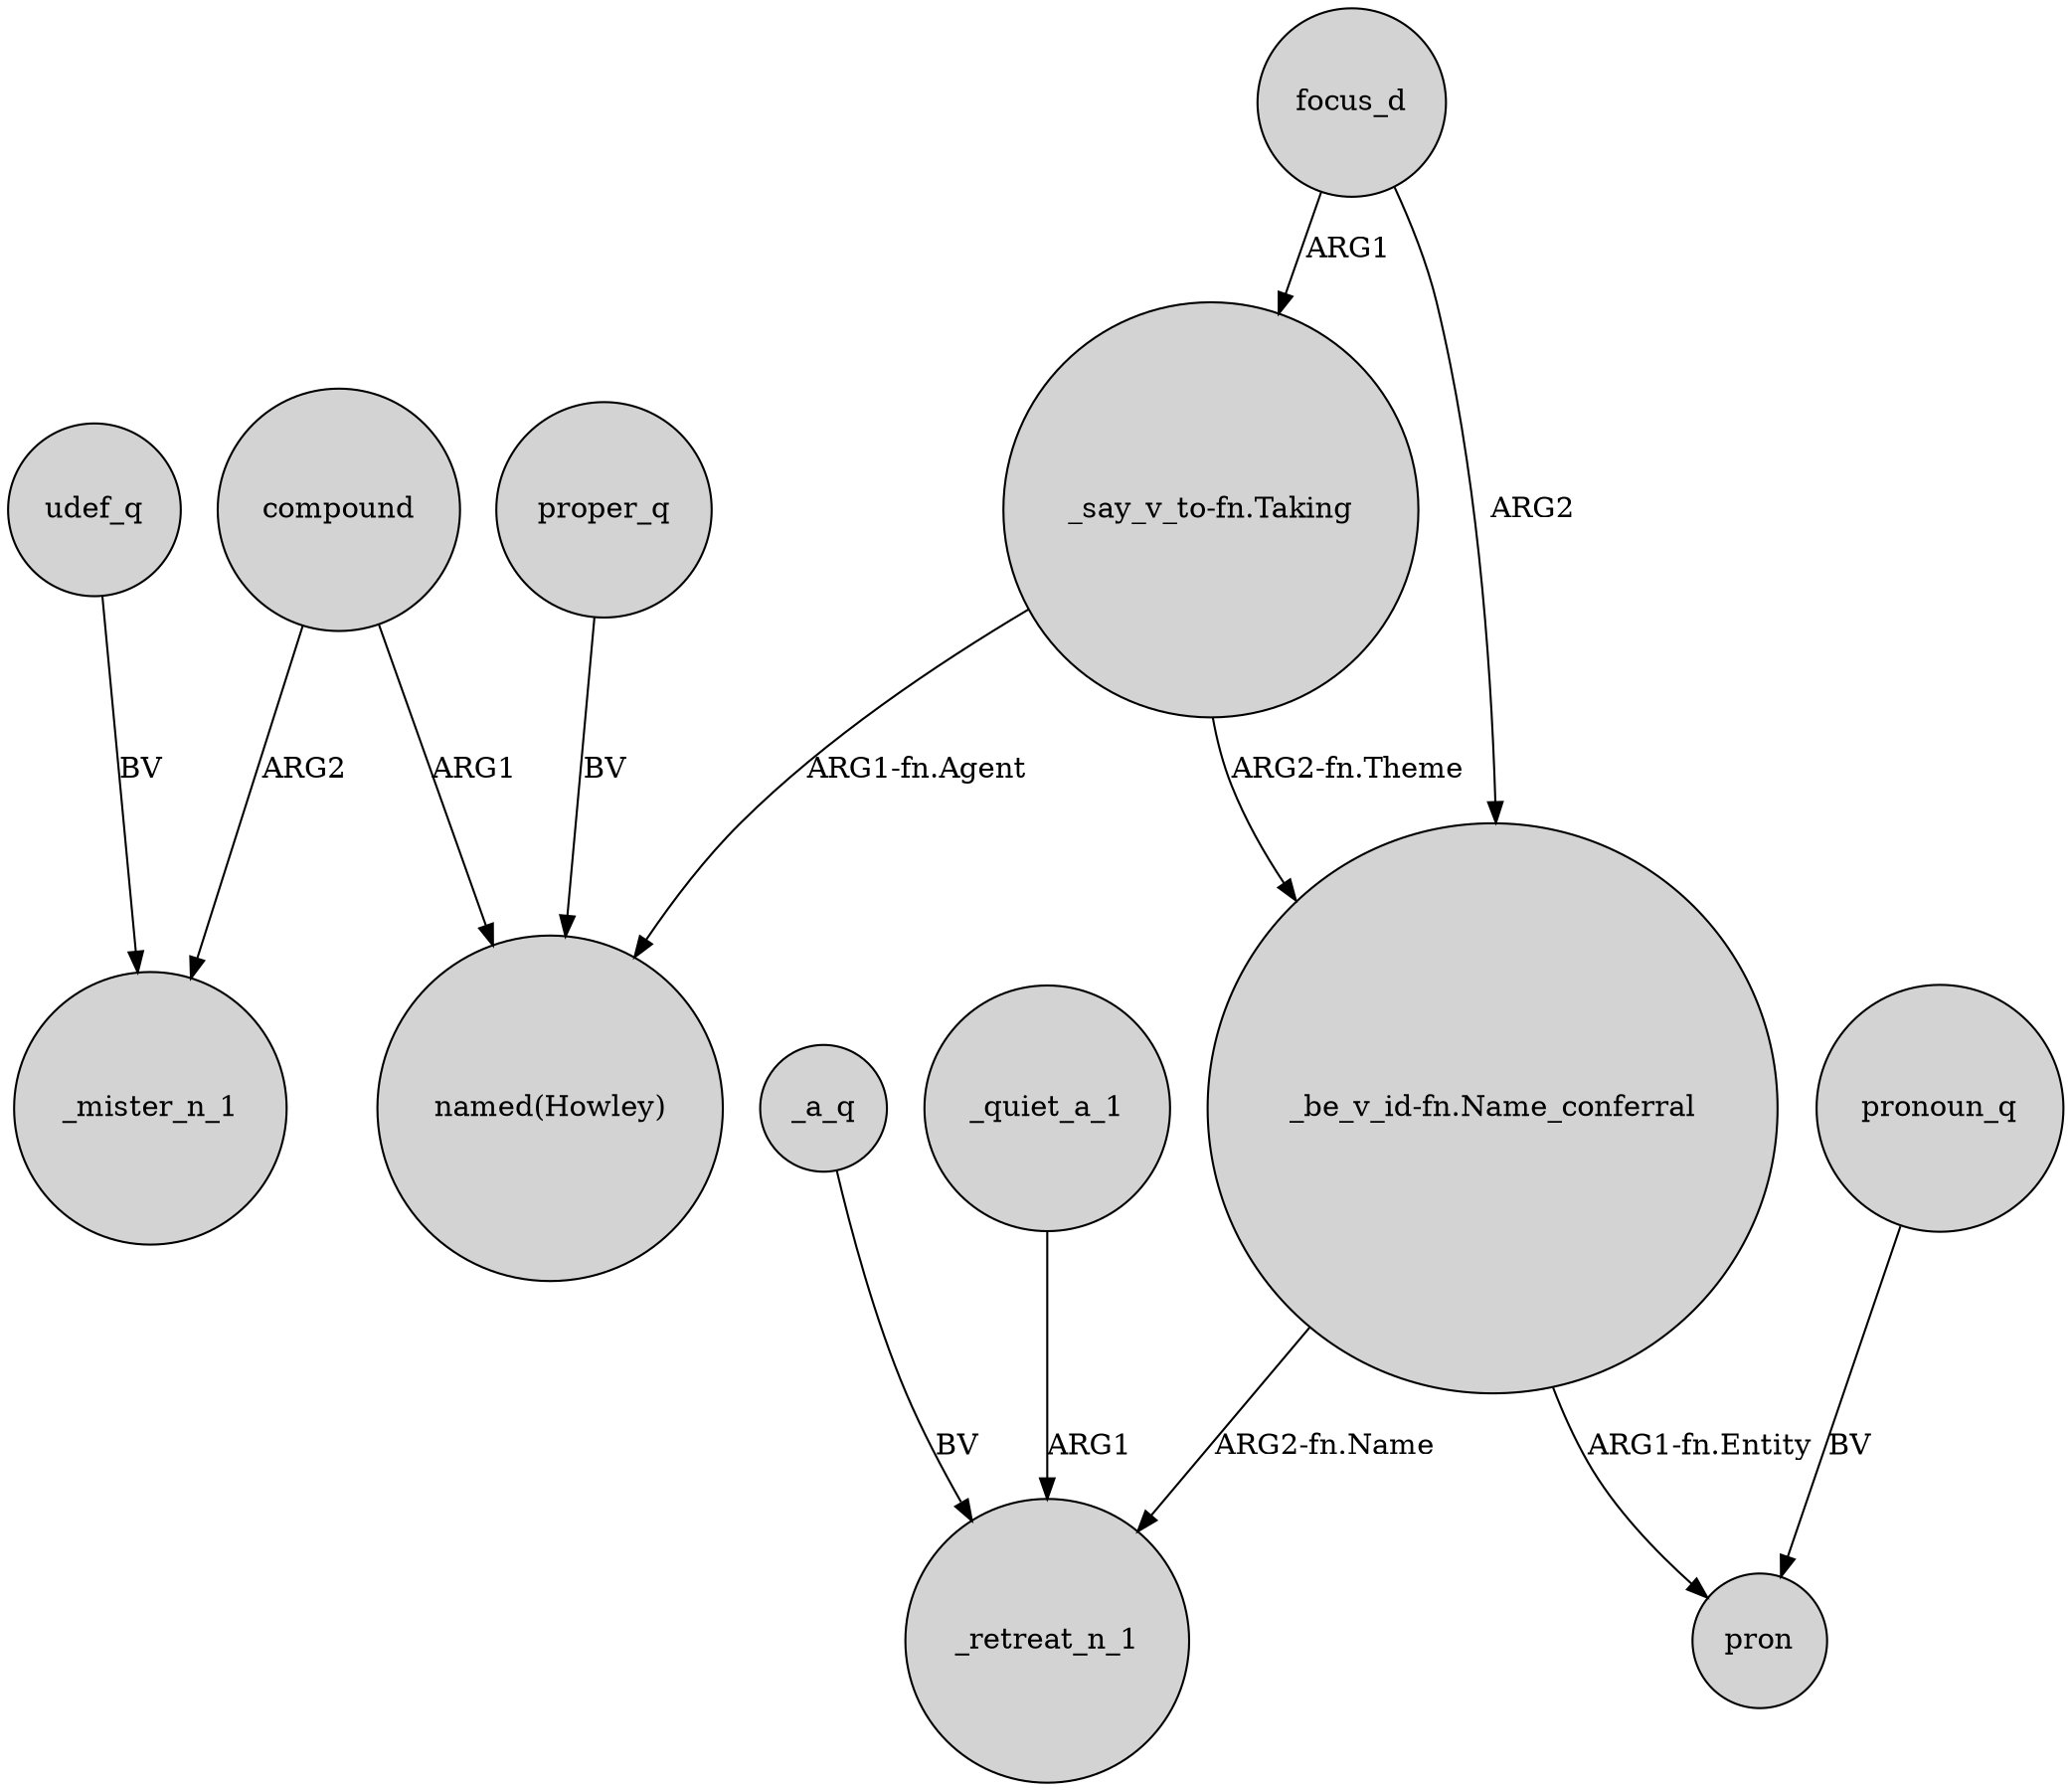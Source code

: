 digraph {
	node [shape=circle style=filled]
	compound -> _mister_n_1 [label=ARG2]
	"_be_v_id-fn.Name_conferral" -> _retreat_n_1 [label="ARG2-fn.Name"]
	"_say_v_to-fn.Taking" -> "_be_v_id-fn.Name_conferral" [label="ARG2-fn.Theme"]
	udef_q -> _mister_n_1 [label=BV]
	focus_d -> "_say_v_to-fn.Taking" [label=ARG1]
	_a_q -> _retreat_n_1 [label=BV]
	proper_q -> "named(Howley)" [label=BV]
	focus_d -> "_be_v_id-fn.Name_conferral" [label=ARG2]
	"_be_v_id-fn.Name_conferral" -> pron [label="ARG1-fn.Entity"]
	_quiet_a_1 -> _retreat_n_1 [label=ARG1]
	pronoun_q -> pron [label=BV]
	compound -> "named(Howley)" [label=ARG1]
	"_say_v_to-fn.Taking" -> "named(Howley)" [label="ARG1-fn.Agent"]
}
